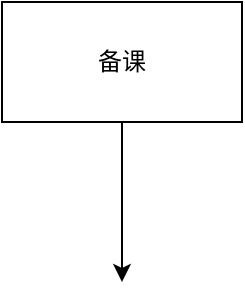 <mxfile version="14.8.3" type="github"><diagram id="H-swwTQlOl0YLQnA3Wwz" name="Page-1"><mxGraphModel dx="971" dy="629" grid="1" gridSize="10" guides="1" tooltips="1" connect="1" arrows="1" fold="1" page="1" pageScale="1" pageWidth="827" pageHeight="1169" math="0" shadow="0"><root><mxCell id="0"/><mxCell id="1" parent="0"/><mxCell id="ga6umaBKQfCmbuEsJSCM-4" value="" style="group" vertex="1" connectable="0" parent="1"><mxGeometry x="50" y="40" width="120" height="60" as="geometry"/></mxCell><mxCell id="ga6umaBKQfCmbuEsJSCM-1" value="" style="rounded=0;whiteSpace=wrap;html=1;" vertex="1" parent="ga6umaBKQfCmbuEsJSCM-4"><mxGeometry width="120" height="60" as="geometry"/></mxCell><mxCell id="ga6umaBKQfCmbuEsJSCM-2" value="备课" style="text;html=1;strokeColor=none;fillColor=none;align=center;verticalAlign=middle;whiteSpace=wrap;rounded=0;" vertex="1" parent="ga6umaBKQfCmbuEsJSCM-4"><mxGeometry x="40" y="20" width="40" height="20" as="geometry"/></mxCell><mxCell id="ga6umaBKQfCmbuEsJSCM-5" style="edgeStyle=orthogonalEdgeStyle;rounded=0;orthogonalLoop=1;jettySize=auto;html=1;exitX=0.5;exitY=1;exitDx=0;exitDy=0;" edge="1" parent="1" source="ga6umaBKQfCmbuEsJSCM-1"><mxGeometry relative="1" as="geometry"><mxPoint x="110" y="180" as="targetPoint"/></mxGeometry></mxCell></root></mxGraphModel></diagram></mxfile>